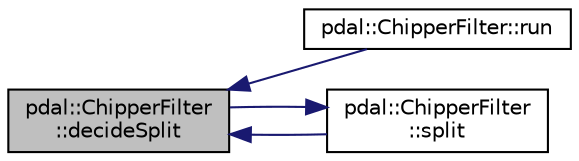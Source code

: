 digraph "pdal::ChipperFilter::decideSplit"
{
  edge [fontname="Helvetica",fontsize="10",labelfontname="Helvetica",labelfontsize="10"];
  node [fontname="Helvetica",fontsize="10",shape=record];
  rankdir="LR";
  Node1 [label="pdal::ChipperFilter\l::decideSplit",height=0.2,width=0.4,color="black", fillcolor="grey75", style="filled", fontcolor="black"];
  Node1 -> Node2 [dir="back",color="midnightblue",fontsize="10",style="solid",fontname="Helvetica"];
  Node2 [label="pdal::ChipperFilter::run",height=0.2,width=0.4,color="black", fillcolor="white", style="filled",URL="$classpdal_1_1ChipperFilter.html#a0113fc2682081f18265c2921a9e64d43"];
  Node1 -> Node3 [dir="back",color="midnightblue",fontsize="10",style="solid",fontname="Helvetica"];
  Node3 [label="pdal::ChipperFilter\l::split",height=0.2,width=0.4,color="black", fillcolor="white", style="filled",URL="$classpdal_1_1ChipperFilter.html#a4c34574dabcee8689ffe7453e733f37f"];
  Node3 -> Node1 [dir="back",color="midnightblue",fontsize="10",style="solid",fontname="Helvetica"];
}
